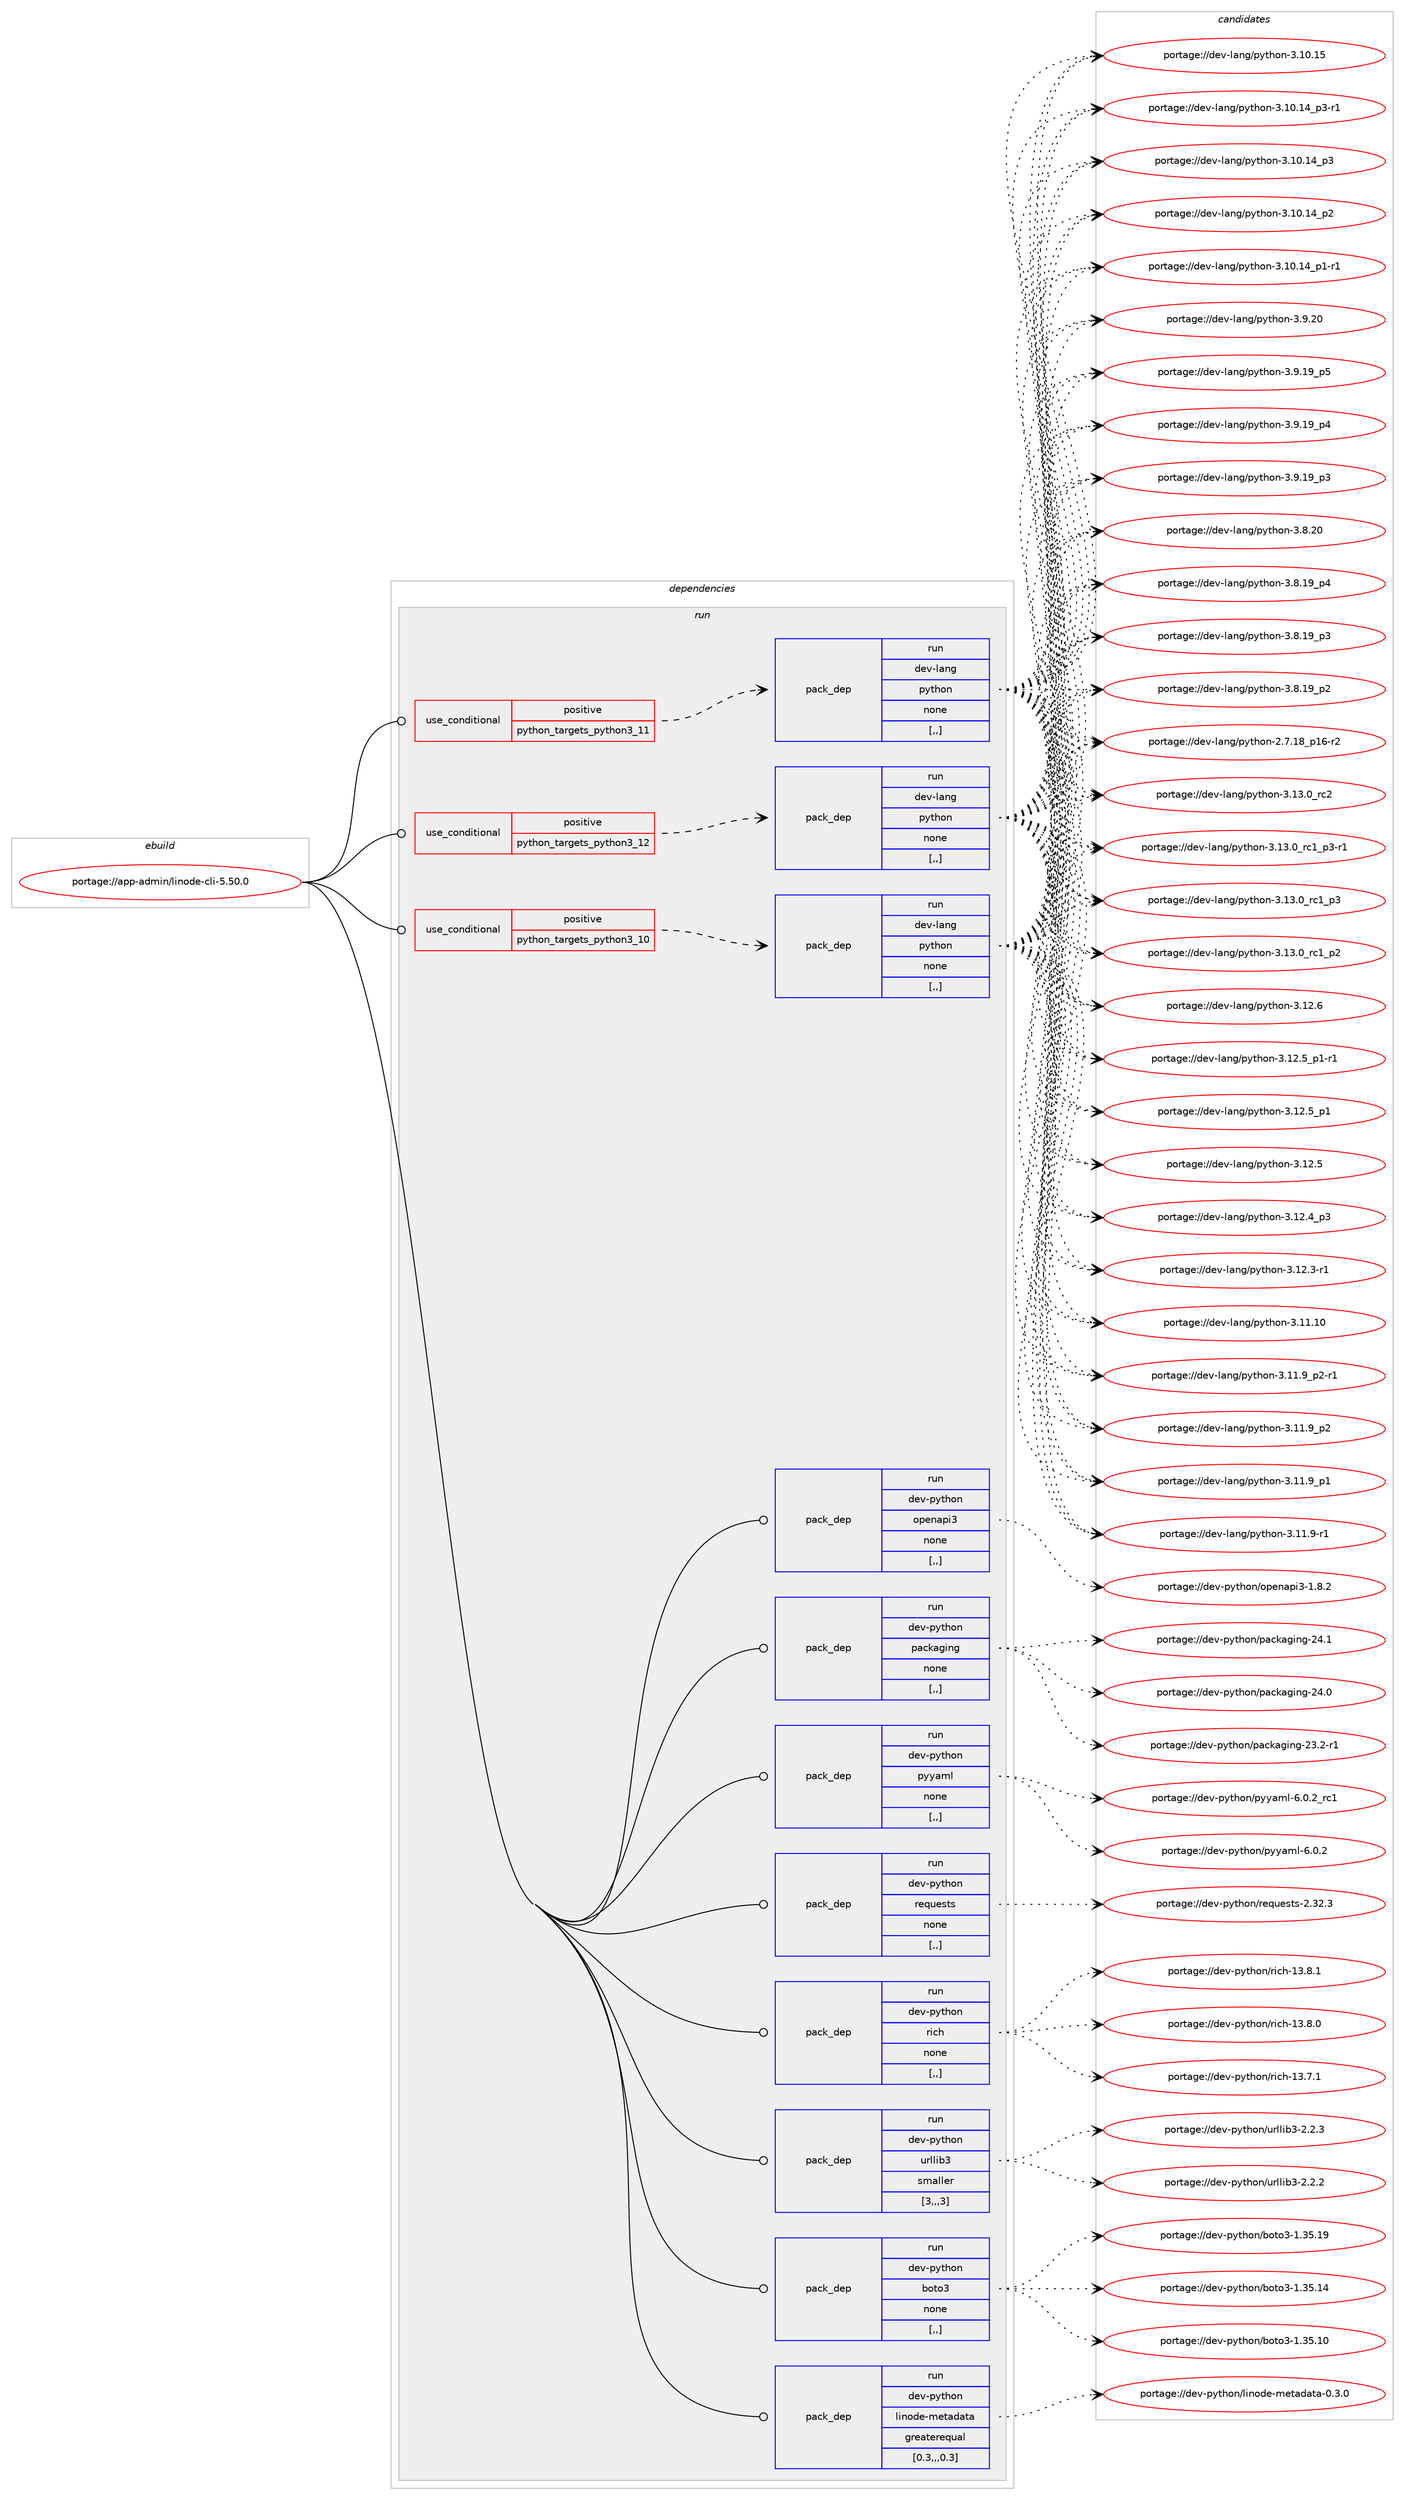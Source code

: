 digraph prolog {

# *************
# Graph options
# *************

newrank=true;
concentrate=true;
compound=true;
graph [rankdir=LR,fontname=Helvetica,fontsize=10,ranksep=1.5];#, ranksep=2.5, nodesep=0.2];
edge  [arrowhead=vee];
node  [fontname=Helvetica,fontsize=10];

# **********
# The ebuild
# **********

subgraph cluster_leftcol {
color=gray;
label=<<i>ebuild</i>>;
id [label="portage://app-admin/linode-cli-5.50.0", color=red, width=4, href="../app-admin/linode-cli-5.50.0.svg"];
}

# ****************
# The dependencies
# ****************

subgraph cluster_midcol {
color=gray;
label=<<i>dependencies</i>>;
subgraph cluster_compile {
fillcolor="#eeeeee";
style=filled;
label=<<i>compile</i>>;
}
subgraph cluster_compileandrun {
fillcolor="#eeeeee";
style=filled;
label=<<i>compile and run</i>>;
}
subgraph cluster_run {
fillcolor="#eeeeee";
style=filled;
label=<<i>run</i>>;
subgraph cond130411 {
dependency496504 [label=<<TABLE BORDER="0" CELLBORDER="1" CELLSPACING="0" CELLPADDING="4"><TR><TD ROWSPAN="3" CELLPADDING="10">use_conditional</TD></TR><TR><TD>positive</TD></TR><TR><TD>python_targets_python3_10</TD></TR></TABLE>>, shape=none, color=red];
subgraph pack362484 {
dependency496505 [label=<<TABLE BORDER="0" CELLBORDER="1" CELLSPACING="0" CELLPADDING="4" WIDTH="220"><TR><TD ROWSPAN="6" CELLPADDING="30">pack_dep</TD></TR><TR><TD WIDTH="110">run</TD></TR><TR><TD>dev-lang</TD></TR><TR><TD>python</TD></TR><TR><TD>none</TD></TR><TR><TD>[,,]</TD></TR></TABLE>>, shape=none, color=blue];
}
dependency496504:e -> dependency496505:w [weight=20,style="dashed",arrowhead="vee"];
}
id:e -> dependency496504:w [weight=20,style="solid",arrowhead="odot"];
subgraph cond130412 {
dependency496506 [label=<<TABLE BORDER="0" CELLBORDER="1" CELLSPACING="0" CELLPADDING="4"><TR><TD ROWSPAN="3" CELLPADDING="10">use_conditional</TD></TR><TR><TD>positive</TD></TR><TR><TD>python_targets_python3_11</TD></TR></TABLE>>, shape=none, color=red];
subgraph pack362485 {
dependency496507 [label=<<TABLE BORDER="0" CELLBORDER="1" CELLSPACING="0" CELLPADDING="4" WIDTH="220"><TR><TD ROWSPAN="6" CELLPADDING="30">pack_dep</TD></TR><TR><TD WIDTH="110">run</TD></TR><TR><TD>dev-lang</TD></TR><TR><TD>python</TD></TR><TR><TD>none</TD></TR><TR><TD>[,,]</TD></TR></TABLE>>, shape=none, color=blue];
}
dependency496506:e -> dependency496507:w [weight=20,style="dashed",arrowhead="vee"];
}
id:e -> dependency496506:w [weight=20,style="solid",arrowhead="odot"];
subgraph cond130413 {
dependency496508 [label=<<TABLE BORDER="0" CELLBORDER="1" CELLSPACING="0" CELLPADDING="4"><TR><TD ROWSPAN="3" CELLPADDING="10">use_conditional</TD></TR><TR><TD>positive</TD></TR><TR><TD>python_targets_python3_12</TD></TR></TABLE>>, shape=none, color=red];
subgraph pack362486 {
dependency496509 [label=<<TABLE BORDER="0" CELLBORDER="1" CELLSPACING="0" CELLPADDING="4" WIDTH="220"><TR><TD ROWSPAN="6" CELLPADDING="30">pack_dep</TD></TR><TR><TD WIDTH="110">run</TD></TR><TR><TD>dev-lang</TD></TR><TR><TD>python</TD></TR><TR><TD>none</TD></TR><TR><TD>[,,]</TD></TR></TABLE>>, shape=none, color=blue];
}
dependency496508:e -> dependency496509:w [weight=20,style="dashed",arrowhead="vee"];
}
id:e -> dependency496508:w [weight=20,style="solid",arrowhead="odot"];
subgraph pack362487 {
dependency496510 [label=<<TABLE BORDER="0" CELLBORDER="1" CELLSPACING="0" CELLPADDING="4" WIDTH="220"><TR><TD ROWSPAN="6" CELLPADDING="30">pack_dep</TD></TR><TR><TD WIDTH="110">run</TD></TR><TR><TD>dev-python</TD></TR><TR><TD>boto3</TD></TR><TR><TD>none</TD></TR><TR><TD>[,,]</TD></TR></TABLE>>, shape=none, color=blue];
}
id:e -> dependency496510:w [weight=20,style="solid",arrowhead="odot"];
subgraph pack362488 {
dependency496511 [label=<<TABLE BORDER="0" CELLBORDER="1" CELLSPACING="0" CELLPADDING="4" WIDTH="220"><TR><TD ROWSPAN="6" CELLPADDING="30">pack_dep</TD></TR><TR><TD WIDTH="110">run</TD></TR><TR><TD>dev-python</TD></TR><TR><TD>linode-metadata</TD></TR><TR><TD>greaterequal</TD></TR><TR><TD>[0.3,,,0.3]</TD></TR></TABLE>>, shape=none, color=blue];
}
id:e -> dependency496511:w [weight=20,style="solid",arrowhead="odot"];
subgraph pack362489 {
dependency496512 [label=<<TABLE BORDER="0" CELLBORDER="1" CELLSPACING="0" CELLPADDING="4" WIDTH="220"><TR><TD ROWSPAN="6" CELLPADDING="30">pack_dep</TD></TR><TR><TD WIDTH="110">run</TD></TR><TR><TD>dev-python</TD></TR><TR><TD>openapi3</TD></TR><TR><TD>none</TD></TR><TR><TD>[,,]</TD></TR></TABLE>>, shape=none, color=blue];
}
id:e -> dependency496512:w [weight=20,style="solid",arrowhead="odot"];
subgraph pack362490 {
dependency496513 [label=<<TABLE BORDER="0" CELLBORDER="1" CELLSPACING="0" CELLPADDING="4" WIDTH="220"><TR><TD ROWSPAN="6" CELLPADDING="30">pack_dep</TD></TR><TR><TD WIDTH="110">run</TD></TR><TR><TD>dev-python</TD></TR><TR><TD>packaging</TD></TR><TR><TD>none</TD></TR><TR><TD>[,,]</TD></TR></TABLE>>, shape=none, color=blue];
}
id:e -> dependency496513:w [weight=20,style="solid",arrowhead="odot"];
subgraph pack362491 {
dependency496514 [label=<<TABLE BORDER="0" CELLBORDER="1" CELLSPACING="0" CELLPADDING="4" WIDTH="220"><TR><TD ROWSPAN="6" CELLPADDING="30">pack_dep</TD></TR><TR><TD WIDTH="110">run</TD></TR><TR><TD>dev-python</TD></TR><TR><TD>pyyaml</TD></TR><TR><TD>none</TD></TR><TR><TD>[,,]</TD></TR></TABLE>>, shape=none, color=blue];
}
id:e -> dependency496514:w [weight=20,style="solid",arrowhead="odot"];
subgraph pack362492 {
dependency496515 [label=<<TABLE BORDER="0" CELLBORDER="1" CELLSPACING="0" CELLPADDING="4" WIDTH="220"><TR><TD ROWSPAN="6" CELLPADDING="30">pack_dep</TD></TR><TR><TD WIDTH="110">run</TD></TR><TR><TD>dev-python</TD></TR><TR><TD>requests</TD></TR><TR><TD>none</TD></TR><TR><TD>[,,]</TD></TR></TABLE>>, shape=none, color=blue];
}
id:e -> dependency496515:w [weight=20,style="solid",arrowhead="odot"];
subgraph pack362493 {
dependency496516 [label=<<TABLE BORDER="0" CELLBORDER="1" CELLSPACING="0" CELLPADDING="4" WIDTH="220"><TR><TD ROWSPAN="6" CELLPADDING="30">pack_dep</TD></TR><TR><TD WIDTH="110">run</TD></TR><TR><TD>dev-python</TD></TR><TR><TD>rich</TD></TR><TR><TD>none</TD></TR><TR><TD>[,,]</TD></TR></TABLE>>, shape=none, color=blue];
}
id:e -> dependency496516:w [weight=20,style="solid",arrowhead="odot"];
subgraph pack362494 {
dependency496517 [label=<<TABLE BORDER="0" CELLBORDER="1" CELLSPACING="0" CELLPADDING="4" WIDTH="220"><TR><TD ROWSPAN="6" CELLPADDING="30">pack_dep</TD></TR><TR><TD WIDTH="110">run</TD></TR><TR><TD>dev-python</TD></TR><TR><TD>urllib3</TD></TR><TR><TD>smaller</TD></TR><TR><TD>[3,,,3]</TD></TR></TABLE>>, shape=none, color=blue];
}
id:e -> dependency496517:w [weight=20,style="solid",arrowhead="odot"];
}
}

# **************
# The candidates
# **************

subgraph cluster_choices {
rank=same;
color=gray;
label=<<i>candidates</i>>;

subgraph choice362484 {
color=black;
nodesep=1;
choice10010111845108971101034711212111610411111045514649514648951149950 [label="portage://dev-lang/python-3.13.0_rc2", color=red, width=4,href="../dev-lang/python-3.13.0_rc2.svg"];
choice1001011184510897110103471121211161041111104551464951464895114994995112514511449 [label="portage://dev-lang/python-3.13.0_rc1_p3-r1", color=red, width=4,href="../dev-lang/python-3.13.0_rc1_p3-r1.svg"];
choice100101118451089711010347112121116104111110455146495146489511499499511251 [label="portage://dev-lang/python-3.13.0_rc1_p3", color=red, width=4,href="../dev-lang/python-3.13.0_rc1_p3.svg"];
choice100101118451089711010347112121116104111110455146495146489511499499511250 [label="portage://dev-lang/python-3.13.0_rc1_p2", color=red, width=4,href="../dev-lang/python-3.13.0_rc1_p2.svg"];
choice10010111845108971101034711212111610411111045514649504654 [label="portage://dev-lang/python-3.12.6", color=red, width=4,href="../dev-lang/python-3.12.6.svg"];
choice1001011184510897110103471121211161041111104551464950465395112494511449 [label="portage://dev-lang/python-3.12.5_p1-r1", color=red, width=4,href="../dev-lang/python-3.12.5_p1-r1.svg"];
choice100101118451089711010347112121116104111110455146495046539511249 [label="portage://dev-lang/python-3.12.5_p1", color=red, width=4,href="../dev-lang/python-3.12.5_p1.svg"];
choice10010111845108971101034711212111610411111045514649504653 [label="portage://dev-lang/python-3.12.5", color=red, width=4,href="../dev-lang/python-3.12.5.svg"];
choice100101118451089711010347112121116104111110455146495046529511251 [label="portage://dev-lang/python-3.12.4_p3", color=red, width=4,href="../dev-lang/python-3.12.4_p3.svg"];
choice100101118451089711010347112121116104111110455146495046514511449 [label="portage://dev-lang/python-3.12.3-r1", color=red, width=4,href="../dev-lang/python-3.12.3-r1.svg"];
choice1001011184510897110103471121211161041111104551464949464948 [label="portage://dev-lang/python-3.11.10", color=red, width=4,href="../dev-lang/python-3.11.10.svg"];
choice1001011184510897110103471121211161041111104551464949465795112504511449 [label="portage://dev-lang/python-3.11.9_p2-r1", color=red, width=4,href="../dev-lang/python-3.11.9_p2-r1.svg"];
choice100101118451089711010347112121116104111110455146494946579511250 [label="portage://dev-lang/python-3.11.9_p2", color=red, width=4,href="../dev-lang/python-3.11.9_p2.svg"];
choice100101118451089711010347112121116104111110455146494946579511249 [label="portage://dev-lang/python-3.11.9_p1", color=red, width=4,href="../dev-lang/python-3.11.9_p1.svg"];
choice100101118451089711010347112121116104111110455146494946574511449 [label="portage://dev-lang/python-3.11.9-r1", color=red, width=4,href="../dev-lang/python-3.11.9-r1.svg"];
choice1001011184510897110103471121211161041111104551464948464953 [label="portage://dev-lang/python-3.10.15", color=red, width=4,href="../dev-lang/python-3.10.15.svg"];
choice100101118451089711010347112121116104111110455146494846495295112514511449 [label="portage://dev-lang/python-3.10.14_p3-r1", color=red, width=4,href="../dev-lang/python-3.10.14_p3-r1.svg"];
choice10010111845108971101034711212111610411111045514649484649529511251 [label="portage://dev-lang/python-3.10.14_p3", color=red, width=4,href="../dev-lang/python-3.10.14_p3.svg"];
choice10010111845108971101034711212111610411111045514649484649529511250 [label="portage://dev-lang/python-3.10.14_p2", color=red, width=4,href="../dev-lang/python-3.10.14_p2.svg"];
choice100101118451089711010347112121116104111110455146494846495295112494511449 [label="portage://dev-lang/python-3.10.14_p1-r1", color=red, width=4,href="../dev-lang/python-3.10.14_p1-r1.svg"];
choice10010111845108971101034711212111610411111045514657465048 [label="portage://dev-lang/python-3.9.20", color=red, width=4,href="../dev-lang/python-3.9.20.svg"];
choice100101118451089711010347112121116104111110455146574649579511253 [label="portage://dev-lang/python-3.9.19_p5", color=red, width=4,href="../dev-lang/python-3.9.19_p5.svg"];
choice100101118451089711010347112121116104111110455146574649579511252 [label="portage://dev-lang/python-3.9.19_p4", color=red, width=4,href="../dev-lang/python-3.9.19_p4.svg"];
choice100101118451089711010347112121116104111110455146574649579511251 [label="portage://dev-lang/python-3.9.19_p3", color=red, width=4,href="../dev-lang/python-3.9.19_p3.svg"];
choice10010111845108971101034711212111610411111045514656465048 [label="portage://dev-lang/python-3.8.20", color=red, width=4,href="../dev-lang/python-3.8.20.svg"];
choice100101118451089711010347112121116104111110455146564649579511252 [label="portage://dev-lang/python-3.8.19_p4", color=red, width=4,href="../dev-lang/python-3.8.19_p4.svg"];
choice100101118451089711010347112121116104111110455146564649579511251 [label="portage://dev-lang/python-3.8.19_p3", color=red, width=4,href="../dev-lang/python-3.8.19_p3.svg"];
choice100101118451089711010347112121116104111110455146564649579511250 [label="portage://dev-lang/python-3.8.19_p2", color=red, width=4,href="../dev-lang/python-3.8.19_p2.svg"];
choice100101118451089711010347112121116104111110455046554649569511249544511450 [label="portage://dev-lang/python-2.7.18_p16-r2", color=red, width=4,href="../dev-lang/python-2.7.18_p16-r2.svg"];
dependency496505:e -> choice10010111845108971101034711212111610411111045514649514648951149950:w [style=dotted,weight="100"];
dependency496505:e -> choice1001011184510897110103471121211161041111104551464951464895114994995112514511449:w [style=dotted,weight="100"];
dependency496505:e -> choice100101118451089711010347112121116104111110455146495146489511499499511251:w [style=dotted,weight="100"];
dependency496505:e -> choice100101118451089711010347112121116104111110455146495146489511499499511250:w [style=dotted,weight="100"];
dependency496505:e -> choice10010111845108971101034711212111610411111045514649504654:w [style=dotted,weight="100"];
dependency496505:e -> choice1001011184510897110103471121211161041111104551464950465395112494511449:w [style=dotted,weight="100"];
dependency496505:e -> choice100101118451089711010347112121116104111110455146495046539511249:w [style=dotted,weight="100"];
dependency496505:e -> choice10010111845108971101034711212111610411111045514649504653:w [style=dotted,weight="100"];
dependency496505:e -> choice100101118451089711010347112121116104111110455146495046529511251:w [style=dotted,weight="100"];
dependency496505:e -> choice100101118451089711010347112121116104111110455146495046514511449:w [style=dotted,weight="100"];
dependency496505:e -> choice1001011184510897110103471121211161041111104551464949464948:w [style=dotted,weight="100"];
dependency496505:e -> choice1001011184510897110103471121211161041111104551464949465795112504511449:w [style=dotted,weight="100"];
dependency496505:e -> choice100101118451089711010347112121116104111110455146494946579511250:w [style=dotted,weight="100"];
dependency496505:e -> choice100101118451089711010347112121116104111110455146494946579511249:w [style=dotted,weight="100"];
dependency496505:e -> choice100101118451089711010347112121116104111110455146494946574511449:w [style=dotted,weight="100"];
dependency496505:e -> choice1001011184510897110103471121211161041111104551464948464953:w [style=dotted,weight="100"];
dependency496505:e -> choice100101118451089711010347112121116104111110455146494846495295112514511449:w [style=dotted,weight="100"];
dependency496505:e -> choice10010111845108971101034711212111610411111045514649484649529511251:w [style=dotted,weight="100"];
dependency496505:e -> choice10010111845108971101034711212111610411111045514649484649529511250:w [style=dotted,weight="100"];
dependency496505:e -> choice100101118451089711010347112121116104111110455146494846495295112494511449:w [style=dotted,weight="100"];
dependency496505:e -> choice10010111845108971101034711212111610411111045514657465048:w [style=dotted,weight="100"];
dependency496505:e -> choice100101118451089711010347112121116104111110455146574649579511253:w [style=dotted,weight="100"];
dependency496505:e -> choice100101118451089711010347112121116104111110455146574649579511252:w [style=dotted,weight="100"];
dependency496505:e -> choice100101118451089711010347112121116104111110455146574649579511251:w [style=dotted,weight="100"];
dependency496505:e -> choice10010111845108971101034711212111610411111045514656465048:w [style=dotted,weight="100"];
dependency496505:e -> choice100101118451089711010347112121116104111110455146564649579511252:w [style=dotted,weight="100"];
dependency496505:e -> choice100101118451089711010347112121116104111110455146564649579511251:w [style=dotted,weight="100"];
dependency496505:e -> choice100101118451089711010347112121116104111110455146564649579511250:w [style=dotted,weight="100"];
dependency496505:e -> choice100101118451089711010347112121116104111110455046554649569511249544511450:w [style=dotted,weight="100"];
}
subgraph choice362485 {
color=black;
nodesep=1;
choice10010111845108971101034711212111610411111045514649514648951149950 [label="portage://dev-lang/python-3.13.0_rc2", color=red, width=4,href="../dev-lang/python-3.13.0_rc2.svg"];
choice1001011184510897110103471121211161041111104551464951464895114994995112514511449 [label="portage://dev-lang/python-3.13.0_rc1_p3-r1", color=red, width=4,href="../dev-lang/python-3.13.0_rc1_p3-r1.svg"];
choice100101118451089711010347112121116104111110455146495146489511499499511251 [label="portage://dev-lang/python-3.13.0_rc1_p3", color=red, width=4,href="../dev-lang/python-3.13.0_rc1_p3.svg"];
choice100101118451089711010347112121116104111110455146495146489511499499511250 [label="portage://dev-lang/python-3.13.0_rc1_p2", color=red, width=4,href="../dev-lang/python-3.13.0_rc1_p2.svg"];
choice10010111845108971101034711212111610411111045514649504654 [label="portage://dev-lang/python-3.12.6", color=red, width=4,href="../dev-lang/python-3.12.6.svg"];
choice1001011184510897110103471121211161041111104551464950465395112494511449 [label="portage://dev-lang/python-3.12.5_p1-r1", color=red, width=4,href="../dev-lang/python-3.12.5_p1-r1.svg"];
choice100101118451089711010347112121116104111110455146495046539511249 [label="portage://dev-lang/python-3.12.5_p1", color=red, width=4,href="../dev-lang/python-3.12.5_p1.svg"];
choice10010111845108971101034711212111610411111045514649504653 [label="portage://dev-lang/python-3.12.5", color=red, width=4,href="../dev-lang/python-3.12.5.svg"];
choice100101118451089711010347112121116104111110455146495046529511251 [label="portage://dev-lang/python-3.12.4_p3", color=red, width=4,href="../dev-lang/python-3.12.4_p3.svg"];
choice100101118451089711010347112121116104111110455146495046514511449 [label="portage://dev-lang/python-3.12.3-r1", color=red, width=4,href="../dev-lang/python-3.12.3-r1.svg"];
choice1001011184510897110103471121211161041111104551464949464948 [label="portage://dev-lang/python-3.11.10", color=red, width=4,href="../dev-lang/python-3.11.10.svg"];
choice1001011184510897110103471121211161041111104551464949465795112504511449 [label="portage://dev-lang/python-3.11.9_p2-r1", color=red, width=4,href="../dev-lang/python-3.11.9_p2-r1.svg"];
choice100101118451089711010347112121116104111110455146494946579511250 [label="portage://dev-lang/python-3.11.9_p2", color=red, width=4,href="../dev-lang/python-3.11.9_p2.svg"];
choice100101118451089711010347112121116104111110455146494946579511249 [label="portage://dev-lang/python-3.11.9_p1", color=red, width=4,href="../dev-lang/python-3.11.9_p1.svg"];
choice100101118451089711010347112121116104111110455146494946574511449 [label="portage://dev-lang/python-3.11.9-r1", color=red, width=4,href="../dev-lang/python-3.11.9-r1.svg"];
choice1001011184510897110103471121211161041111104551464948464953 [label="portage://dev-lang/python-3.10.15", color=red, width=4,href="../dev-lang/python-3.10.15.svg"];
choice100101118451089711010347112121116104111110455146494846495295112514511449 [label="portage://dev-lang/python-3.10.14_p3-r1", color=red, width=4,href="../dev-lang/python-3.10.14_p3-r1.svg"];
choice10010111845108971101034711212111610411111045514649484649529511251 [label="portage://dev-lang/python-3.10.14_p3", color=red, width=4,href="../dev-lang/python-3.10.14_p3.svg"];
choice10010111845108971101034711212111610411111045514649484649529511250 [label="portage://dev-lang/python-3.10.14_p2", color=red, width=4,href="../dev-lang/python-3.10.14_p2.svg"];
choice100101118451089711010347112121116104111110455146494846495295112494511449 [label="portage://dev-lang/python-3.10.14_p1-r1", color=red, width=4,href="../dev-lang/python-3.10.14_p1-r1.svg"];
choice10010111845108971101034711212111610411111045514657465048 [label="portage://dev-lang/python-3.9.20", color=red, width=4,href="../dev-lang/python-3.9.20.svg"];
choice100101118451089711010347112121116104111110455146574649579511253 [label="portage://dev-lang/python-3.9.19_p5", color=red, width=4,href="../dev-lang/python-3.9.19_p5.svg"];
choice100101118451089711010347112121116104111110455146574649579511252 [label="portage://dev-lang/python-3.9.19_p4", color=red, width=4,href="../dev-lang/python-3.9.19_p4.svg"];
choice100101118451089711010347112121116104111110455146574649579511251 [label="portage://dev-lang/python-3.9.19_p3", color=red, width=4,href="../dev-lang/python-3.9.19_p3.svg"];
choice10010111845108971101034711212111610411111045514656465048 [label="portage://dev-lang/python-3.8.20", color=red, width=4,href="../dev-lang/python-3.8.20.svg"];
choice100101118451089711010347112121116104111110455146564649579511252 [label="portage://dev-lang/python-3.8.19_p4", color=red, width=4,href="../dev-lang/python-3.8.19_p4.svg"];
choice100101118451089711010347112121116104111110455146564649579511251 [label="portage://dev-lang/python-3.8.19_p3", color=red, width=4,href="../dev-lang/python-3.8.19_p3.svg"];
choice100101118451089711010347112121116104111110455146564649579511250 [label="portage://dev-lang/python-3.8.19_p2", color=red, width=4,href="../dev-lang/python-3.8.19_p2.svg"];
choice100101118451089711010347112121116104111110455046554649569511249544511450 [label="portage://dev-lang/python-2.7.18_p16-r2", color=red, width=4,href="../dev-lang/python-2.7.18_p16-r2.svg"];
dependency496507:e -> choice10010111845108971101034711212111610411111045514649514648951149950:w [style=dotted,weight="100"];
dependency496507:e -> choice1001011184510897110103471121211161041111104551464951464895114994995112514511449:w [style=dotted,weight="100"];
dependency496507:e -> choice100101118451089711010347112121116104111110455146495146489511499499511251:w [style=dotted,weight="100"];
dependency496507:e -> choice100101118451089711010347112121116104111110455146495146489511499499511250:w [style=dotted,weight="100"];
dependency496507:e -> choice10010111845108971101034711212111610411111045514649504654:w [style=dotted,weight="100"];
dependency496507:e -> choice1001011184510897110103471121211161041111104551464950465395112494511449:w [style=dotted,weight="100"];
dependency496507:e -> choice100101118451089711010347112121116104111110455146495046539511249:w [style=dotted,weight="100"];
dependency496507:e -> choice10010111845108971101034711212111610411111045514649504653:w [style=dotted,weight="100"];
dependency496507:e -> choice100101118451089711010347112121116104111110455146495046529511251:w [style=dotted,weight="100"];
dependency496507:e -> choice100101118451089711010347112121116104111110455146495046514511449:w [style=dotted,weight="100"];
dependency496507:e -> choice1001011184510897110103471121211161041111104551464949464948:w [style=dotted,weight="100"];
dependency496507:e -> choice1001011184510897110103471121211161041111104551464949465795112504511449:w [style=dotted,weight="100"];
dependency496507:e -> choice100101118451089711010347112121116104111110455146494946579511250:w [style=dotted,weight="100"];
dependency496507:e -> choice100101118451089711010347112121116104111110455146494946579511249:w [style=dotted,weight="100"];
dependency496507:e -> choice100101118451089711010347112121116104111110455146494946574511449:w [style=dotted,weight="100"];
dependency496507:e -> choice1001011184510897110103471121211161041111104551464948464953:w [style=dotted,weight="100"];
dependency496507:e -> choice100101118451089711010347112121116104111110455146494846495295112514511449:w [style=dotted,weight="100"];
dependency496507:e -> choice10010111845108971101034711212111610411111045514649484649529511251:w [style=dotted,weight="100"];
dependency496507:e -> choice10010111845108971101034711212111610411111045514649484649529511250:w [style=dotted,weight="100"];
dependency496507:e -> choice100101118451089711010347112121116104111110455146494846495295112494511449:w [style=dotted,weight="100"];
dependency496507:e -> choice10010111845108971101034711212111610411111045514657465048:w [style=dotted,weight="100"];
dependency496507:e -> choice100101118451089711010347112121116104111110455146574649579511253:w [style=dotted,weight="100"];
dependency496507:e -> choice100101118451089711010347112121116104111110455146574649579511252:w [style=dotted,weight="100"];
dependency496507:e -> choice100101118451089711010347112121116104111110455146574649579511251:w [style=dotted,weight="100"];
dependency496507:e -> choice10010111845108971101034711212111610411111045514656465048:w [style=dotted,weight="100"];
dependency496507:e -> choice100101118451089711010347112121116104111110455146564649579511252:w [style=dotted,weight="100"];
dependency496507:e -> choice100101118451089711010347112121116104111110455146564649579511251:w [style=dotted,weight="100"];
dependency496507:e -> choice100101118451089711010347112121116104111110455146564649579511250:w [style=dotted,weight="100"];
dependency496507:e -> choice100101118451089711010347112121116104111110455046554649569511249544511450:w [style=dotted,weight="100"];
}
subgraph choice362486 {
color=black;
nodesep=1;
choice10010111845108971101034711212111610411111045514649514648951149950 [label="portage://dev-lang/python-3.13.0_rc2", color=red, width=4,href="../dev-lang/python-3.13.0_rc2.svg"];
choice1001011184510897110103471121211161041111104551464951464895114994995112514511449 [label="portage://dev-lang/python-3.13.0_rc1_p3-r1", color=red, width=4,href="../dev-lang/python-3.13.0_rc1_p3-r1.svg"];
choice100101118451089711010347112121116104111110455146495146489511499499511251 [label="portage://dev-lang/python-3.13.0_rc1_p3", color=red, width=4,href="../dev-lang/python-3.13.0_rc1_p3.svg"];
choice100101118451089711010347112121116104111110455146495146489511499499511250 [label="portage://dev-lang/python-3.13.0_rc1_p2", color=red, width=4,href="../dev-lang/python-3.13.0_rc1_p2.svg"];
choice10010111845108971101034711212111610411111045514649504654 [label="portage://dev-lang/python-3.12.6", color=red, width=4,href="../dev-lang/python-3.12.6.svg"];
choice1001011184510897110103471121211161041111104551464950465395112494511449 [label="portage://dev-lang/python-3.12.5_p1-r1", color=red, width=4,href="../dev-lang/python-3.12.5_p1-r1.svg"];
choice100101118451089711010347112121116104111110455146495046539511249 [label="portage://dev-lang/python-3.12.5_p1", color=red, width=4,href="../dev-lang/python-3.12.5_p1.svg"];
choice10010111845108971101034711212111610411111045514649504653 [label="portage://dev-lang/python-3.12.5", color=red, width=4,href="../dev-lang/python-3.12.5.svg"];
choice100101118451089711010347112121116104111110455146495046529511251 [label="portage://dev-lang/python-3.12.4_p3", color=red, width=4,href="../dev-lang/python-3.12.4_p3.svg"];
choice100101118451089711010347112121116104111110455146495046514511449 [label="portage://dev-lang/python-3.12.3-r1", color=red, width=4,href="../dev-lang/python-3.12.3-r1.svg"];
choice1001011184510897110103471121211161041111104551464949464948 [label="portage://dev-lang/python-3.11.10", color=red, width=4,href="../dev-lang/python-3.11.10.svg"];
choice1001011184510897110103471121211161041111104551464949465795112504511449 [label="portage://dev-lang/python-3.11.9_p2-r1", color=red, width=4,href="../dev-lang/python-3.11.9_p2-r1.svg"];
choice100101118451089711010347112121116104111110455146494946579511250 [label="portage://dev-lang/python-3.11.9_p2", color=red, width=4,href="../dev-lang/python-3.11.9_p2.svg"];
choice100101118451089711010347112121116104111110455146494946579511249 [label="portage://dev-lang/python-3.11.9_p1", color=red, width=4,href="../dev-lang/python-3.11.9_p1.svg"];
choice100101118451089711010347112121116104111110455146494946574511449 [label="portage://dev-lang/python-3.11.9-r1", color=red, width=4,href="../dev-lang/python-3.11.9-r1.svg"];
choice1001011184510897110103471121211161041111104551464948464953 [label="portage://dev-lang/python-3.10.15", color=red, width=4,href="../dev-lang/python-3.10.15.svg"];
choice100101118451089711010347112121116104111110455146494846495295112514511449 [label="portage://dev-lang/python-3.10.14_p3-r1", color=red, width=4,href="../dev-lang/python-3.10.14_p3-r1.svg"];
choice10010111845108971101034711212111610411111045514649484649529511251 [label="portage://dev-lang/python-3.10.14_p3", color=red, width=4,href="../dev-lang/python-3.10.14_p3.svg"];
choice10010111845108971101034711212111610411111045514649484649529511250 [label="portage://dev-lang/python-3.10.14_p2", color=red, width=4,href="../dev-lang/python-3.10.14_p2.svg"];
choice100101118451089711010347112121116104111110455146494846495295112494511449 [label="portage://dev-lang/python-3.10.14_p1-r1", color=red, width=4,href="../dev-lang/python-3.10.14_p1-r1.svg"];
choice10010111845108971101034711212111610411111045514657465048 [label="portage://dev-lang/python-3.9.20", color=red, width=4,href="../dev-lang/python-3.9.20.svg"];
choice100101118451089711010347112121116104111110455146574649579511253 [label="portage://dev-lang/python-3.9.19_p5", color=red, width=4,href="../dev-lang/python-3.9.19_p5.svg"];
choice100101118451089711010347112121116104111110455146574649579511252 [label="portage://dev-lang/python-3.9.19_p4", color=red, width=4,href="../dev-lang/python-3.9.19_p4.svg"];
choice100101118451089711010347112121116104111110455146574649579511251 [label="portage://dev-lang/python-3.9.19_p3", color=red, width=4,href="../dev-lang/python-3.9.19_p3.svg"];
choice10010111845108971101034711212111610411111045514656465048 [label="portage://dev-lang/python-3.8.20", color=red, width=4,href="../dev-lang/python-3.8.20.svg"];
choice100101118451089711010347112121116104111110455146564649579511252 [label="portage://dev-lang/python-3.8.19_p4", color=red, width=4,href="../dev-lang/python-3.8.19_p4.svg"];
choice100101118451089711010347112121116104111110455146564649579511251 [label="portage://dev-lang/python-3.8.19_p3", color=red, width=4,href="../dev-lang/python-3.8.19_p3.svg"];
choice100101118451089711010347112121116104111110455146564649579511250 [label="portage://dev-lang/python-3.8.19_p2", color=red, width=4,href="../dev-lang/python-3.8.19_p2.svg"];
choice100101118451089711010347112121116104111110455046554649569511249544511450 [label="portage://dev-lang/python-2.7.18_p16-r2", color=red, width=4,href="../dev-lang/python-2.7.18_p16-r2.svg"];
dependency496509:e -> choice10010111845108971101034711212111610411111045514649514648951149950:w [style=dotted,weight="100"];
dependency496509:e -> choice1001011184510897110103471121211161041111104551464951464895114994995112514511449:w [style=dotted,weight="100"];
dependency496509:e -> choice100101118451089711010347112121116104111110455146495146489511499499511251:w [style=dotted,weight="100"];
dependency496509:e -> choice100101118451089711010347112121116104111110455146495146489511499499511250:w [style=dotted,weight="100"];
dependency496509:e -> choice10010111845108971101034711212111610411111045514649504654:w [style=dotted,weight="100"];
dependency496509:e -> choice1001011184510897110103471121211161041111104551464950465395112494511449:w [style=dotted,weight="100"];
dependency496509:e -> choice100101118451089711010347112121116104111110455146495046539511249:w [style=dotted,weight="100"];
dependency496509:e -> choice10010111845108971101034711212111610411111045514649504653:w [style=dotted,weight="100"];
dependency496509:e -> choice100101118451089711010347112121116104111110455146495046529511251:w [style=dotted,weight="100"];
dependency496509:e -> choice100101118451089711010347112121116104111110455146495046514511449:w [style=dotted,weight="100"];
dependency496509:e -> choice1001011184510897110103471121211161041111104551464949464948:w [style=dotted,weight="100"];
dependency496509:e -> choice1001011184510897110103471121211161041111104551464949465795112504511449:w [style=dotted,weight="100"];
dependency496509:e -> choice100101118451089711010347112121116104111110455146494946579511250:w [style=dotted,weight="100"];
dependency496509:e -> choice100101118451089711010347112121116104111110455146494946579511249:w [style=dotted,weight="100"];
dependency496509:e -> choice100101118451089711010347112121116104111110455146494946574511449:w [style=dotted,weight="100"];
dependency496509:e -> choice1001011184510897110103471121211161041111104551464948464953:w [style=dotted,weight="100"];
dependency496509:e -> choice100101118451089711010347112121116104111110455146494846495295112514511449:w [style=dotted,weight="100"];
dependency496509:e -> choice10010111845108971101034711212111610411111045514649484649529511251:w [style=dotted,weight="100"];
dependency496509:e -> choice10010111845108971101034711212111610411111045514649484649529511250:w [style=dotted,weight="100"];
dependency496509:e -> choice100101118451089711010347112121116104111110455146494846495295112494511449:w [style=dotted,weight="100"];
dependency496509:e -> choice10010111845108971101034711212111610411111045514657465048:w [style=dotted,weight="100"];
dependency496509:e -> choice100101118451089711010347112121116104111110455146574649579511253:w [style=dotted,weight="100"];
dependency496509:e -> choice100101118451089711010347112121116104111110455146574649579511252:w [style=dotted,weight="100"];
dependency496509:e -> choice100101118451089711010347112121116104111110455146574649579511251:w [style=dotted,weight="100"];
dependency496509:e -> choice10010111845108971101034711212111610411111045514656465048:w [style=dotted,weight="100"];
dependency496509:e -> choice100101118451089711010347112121116104111110455146564649579511252:w [style=dotted,weight="100"];
dependency496509:e -> choice100101118451089711010347112121116104111110455146564649579511251:w [style=dotted,weight="100"];
dependency496509:e -> choice100101118451089711010347112121116104111110455146564649579511250:w [style=dotted,weight="100"];
dependency496509:e -> choice100101118451089711010347112121116104111110455046554649569511249544511450:w [style=dotted,weight="100"];
}
subgraph choice362487 {
color=black;
nodesep=1;
choice100101118451121211161041111104798111116111514549465153464957 [label="portage://dev-python/boto3-1.35.19", color=red, width=4,href="../dev-python/boto3-1.35.19.svg"];
choice100101118451121211161041111104798111116111514549465153464952 [label="portage://dev-python/boto3-1.35.14", color=red, width=4,href="../dev-python/boto3-1.35.14.svg"];
choice100101118451121211161041111104798111116111514549465153464948 [label="portage://dev-python/boto3-1.35.10", color=red, width=4,href="../dev-python/boto3-1.35.10.svg"];
dependency496510:e -> choice100101118451121211161041111104798111116111514549465153464957:w [style=dotted,weight="100"];
dependency496510:e -> choice100101118451121211161041111104798111116111514549465153464952:w [style=dotted,weight="100"];
dependency496510:e -> choice100101118451121211161041111104798111116111514549465153464948:w [style=dotted,weight="100"];
}
subgraph choice362488 {
color=black;
nodesep=1;
choice100101118451121211161041111104710810511011110010145109101116971009711697454846514648 [label="portage://dev-python/linode-metadata-0.3.0", color=red, width=4,href="../dev-python/linode-metadata-0.3.0.svg"];
dependency496511:e -> choice100101118451121211161041111104710810511011110010145109101116971009711697454846514648:w [style=dotted,weight="100"];
}
subgraph choice362489 {
color=black;
nodesep=1;
choice10010111845112121116104111110471111121011109711210551454946564650 [label="portage://dev-python/openapi3-1.8.2", color=red, width=4,href="../dev-python/openapi3-1.8.2.svg"];
dependency496512:e -> choice10010111845112121116104111110471111121011109711210551454946564650:w [style=dotted,weight="100"];
}
subgraph choice362490 {
color=black;
nodesep=1;
choice10010111845112121116104111110471129799107971031051101034550524649 [label="portage://dev-python/packaging-24.1", color=red, width=4,href="../dev-python/packaging-24.1.svg"];
choice10010111845112121116104111110471129799107971031051101034550524648 [label="portage://dev-python/packaging-24.0", color=red, width=4,href="../dev-python/packaging-24.0.svg"];
choice100101118451121211161041111104711297991079710310511010345505146504511449 [label="portage://dev-python/packaging-23.2-r1", color=red, width=4,href="../dev-python/packaging-23.2-r1.svg"];
dependency496513:e -> choice10010111845112121116104111110471129799107971031051101034550524649:w [style=dotted,weight="100"];
dependency496513:e -> choice10010111845112121116104111110471129799107971031051101034550524648:w [style=dotted,weight="100"];
dependency496513:e -> choice100101118451121211161041111104711297991079710310511010345505146504511449:w [style=dotted,weight="100"];
}
subgraph choice362491 {
color=black;
nodesep=1;
choice100101118451121211161041111104711212112197109108455446484650951149949 [label="portage://dev-python/pyyaml-6.0.2_rc1", color=red, width=4,href="../dev-python/pyyaml-6.0.2_rc1.svg"];
choice100101118451121211161041111104711212112197109108455446484650 [label="portage://dev-python/pyyaml-6.0.2", color=red, width=4,href="../dev-python/pyyaml-6.0.2.svg"];
dependency496514:e -> choice100101118451121211161041111104711212112197109108455446484650951149949:w [style=dotted,weight="100"];
dependency496514:e -> choice100101118451121211161041111104711212112197109108455446484650:w [style=dotted,weight="100"];
}
subgraph choice362492 {
color=black;
nodesep=1;
choice100101118451121211161041111104711410111311710111511611545504651504651 [label="portage://dev-python/requests-2.32.3", color=red, width=4,href="../dev-python/requests-2.32.3.svg"];
dependency496515:e -> choice100101118451121211161041111104711410111311710111511611545504651504651:w [style=dotted,weight="100"];
}
subgraph choice362493 {
color=black;
nodesep=1;
choice10010111845112121116104111110471141059910445495146564649 [label="portage://dev-python/rich-13.8.1", color=red, width=4,href="../dev-python/rich-13.8.1.svg"];
choice10010111845112121116104111110471141059910445495146564648 [label="portage://dev-python/rich-13.8.0", color=red, width=4,href="../dev-python/rich-13.8.0.svg"];
choice10010111845112121116104111110471141059910445495146554649 [label="portage://dev-python/rich-13.7.1", color=red, width=4,href="../dev-python/rich-13.7.1.svg"];
dependency496516:e -> choice10010111845112121116104111110471141059910445495146564649:w [style=dotted,weight="100"];
dependency496516:e -> choice10010111845112121116104111110471141059910445495146564648:w [style=dotted,weight="100"];
dependency496516:e -> choice10010111845112121116104111110471141059910445495146554649:w [style=dotted,weight="100"];
}
subgraph choice362494 {
color=black;
nodesep=1;
choice10010111845112121116104111110471171141081081059851455046504651 [label="portage://dev-python/urllib3-2.2.3", color=red, width=4,href="../dev-python/urllib3-2.2.3.svg"];
choice10010111845112121116104111110471171141081081059851455046504650 [label="portage://dev-python/urllib3-2.2.2", color=red, width=4,href="../dev-python/urllib3-2.2.2.svg"];
dependency496517:e -> choice10010111845112121116104111110471171141081081059851455046504651:w [style=dotted,weight="100"];
dependency496517:e -> choice10010111845112121116104111110471171141081081059851455046504650:w [style=dotted,weight="100"];
}
}

}
